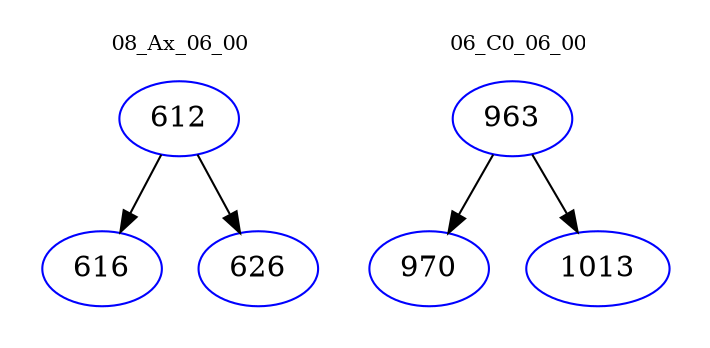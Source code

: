 digraph{
subgraph cluster_0 {
color = white
label = "08_Ax_06_00";
fontsize=10;
T0_612 [label="612", color="blue"]
T0_612 -> T0_616 [color="black"]
T0_616 [label="616", color="blue"]
T0_612 -> T0_626 [color="black"]
T0_626 [label="626", color="blue"]
}
subgraph cluster_1 {
color = white
label = "06_C0_06_00";
fontsize=10;
T1_963 [label="963", color="blue"]
T1_963 -> T1_970 [color="black"]
T1_970 [label="970", color="blue"]
T1_963 -> T1_1013 [color="black"]
T1_1013 [label="1013", color="blue"]
}
}

